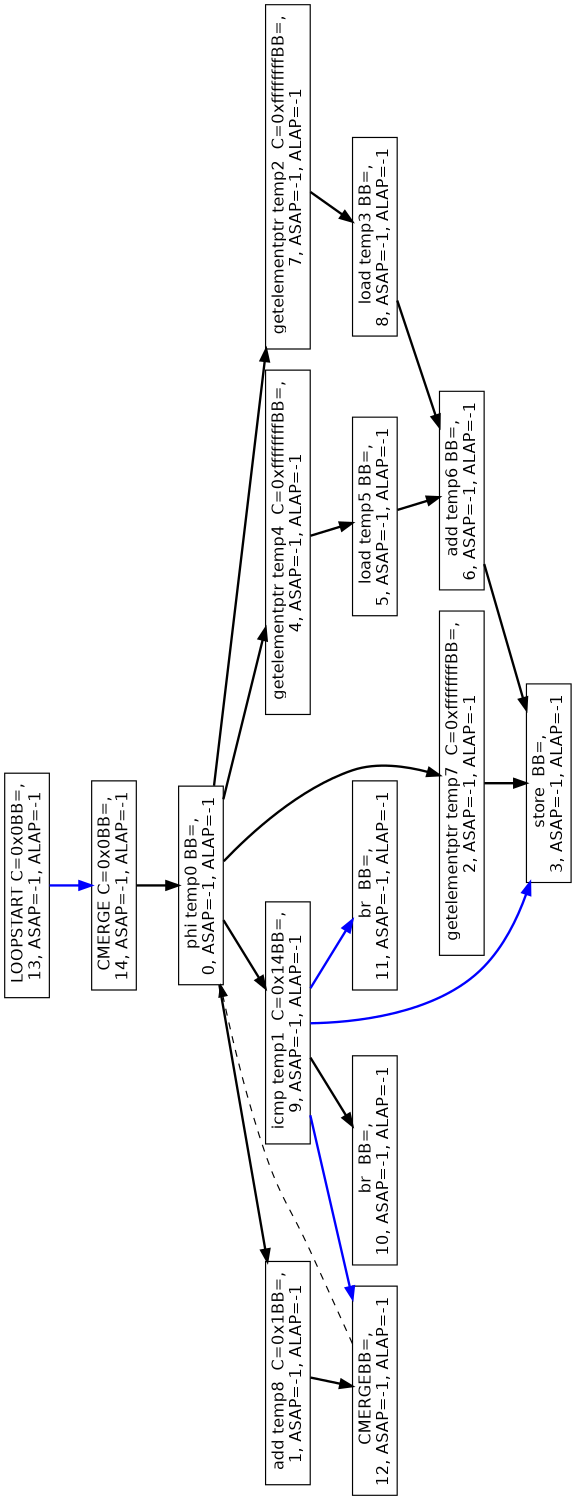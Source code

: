 digraph Region_18 {
	graph [ nslimit = "1000.0",
	orientation = landscape,
		center = true,
	page = "8.5,11",
	compound=true,
	size = "10,7.5" ] ;
"Op_13" [ fontname = "Helvetica" shape = box, label = " LOOPSTART C=0x0BB=,
13, ASAP=-1, ALAP=-1"]
"Op_0" [ fontname = "Helvetica" shape = box, label = " phi temp0 BB=,
0, ASAP=-1, ALAP=-1"]
"Op_9" [ fontname = "Helvetica" shape = box, label = " icmp temp1  C=0x14BB=,
9, ASAP=-1, ALAP=-1"]
"Op_10" [ fontname = "Helvetica" shape = box, label = " br  BB=,
10, ASAP=-1, ALAP=-1"]
"Op_12" [ fontname = "Helvetica" shape = box, label = " CMERGEBB=,
12, ASAP=-1, ALAP=-1"]
"Op_14" [ fontname = "Helvetica" shape = box, label = " CMERGE C=0x0BB=,
14, ASAP=-1, ALAP=-1"]
"Op_1" [ fontname = "Helvetica" shape = box, label = " add temp8  C=0x1BB=,
1, ASAP=-1, ALAP=-1"]
"Op_2" [ fontname = "Helvetica" shape = box, label = " getelementptr temp7  C=0xffffffffBB=,
2, ASAP=-1, ALAP=-1"]
"Op_3" [ fontname = "Helvetica" shape = box, label = " store  BB=,
3, ASAP=-1, ALAP=-1"]
"Op_4" [ fontname = "Helvetica" shape = box, label = " getelementptr temp4  C=0xffffffffBB=,
4, ASAP=-1, ALAP=-1"]
"Op_5" [ fontname = "Helvetica" shape = box, label = " load temp5 BB=,
5, ASAP=-1, ALAP=-1"]
"Op_6" [ fontname = "Helvetica" shape = box, label = " add temp6 BB=,
6, ASAP=-1, ALAP=-1"]
"Op_7" [ fontname = "Helvetica" shape = box, label = " getelementptr temp2  C=0xffffffffBB=,
7, ASAP=-1, ALAP=-1"]
"Op_8" [ fontname = "Helvetica" shape = box, label = " load temp3 BB=,
8, ASAP=-1, ALAP=-1"]
"Op_11" [ fontname = "Helvetica" shape = box, label = " br  BB=,
11, ASAP=-1, ALAP=-1"]
"Op_0" -> "Op_1" [style = bold, color = black];
"Op_0" -> "Op_2" [style = bold, color = black];
"Op_0" -> "Op_4" [style = bold, color = black];
"Op_0" -> "Op_7" [style = bold, color = black];
"Op_0" -> "Op_9" [style = bold, color = black];
"Op_1" -> "Op_12" [style = bold, color = black];
"Op_2" -> "Op_3" [style = bold, color = black];
"Op_4" -> "Op_5" [style = bold, color = black];
"Op_5" -> "Op_6" [style = bold, color = black];
"Op_6" -> "Op_3" [style = bold, color = black];
"Op_7" -> "Op_8" [style = bold, color = black];
"Op_8" -> "Op_6" [style = bold, color = black];
"Op_9" -> "Op_10" [style = bold, color = black];
"Op_9" -> "Op_3" [style = bold, color = blue];
"Op_9" -> "Op_11" [style = bold, color = blue];
"Op_9" -> "Op_12" [style = bold, color = blue];
"Op_12" -> "Op_0" [style = dashed, color = black];
"Op_13" -> "Op_14" [style = bold, color = blue];
"Op_14" -> "Op_0" [style = bold, color = black];
}

